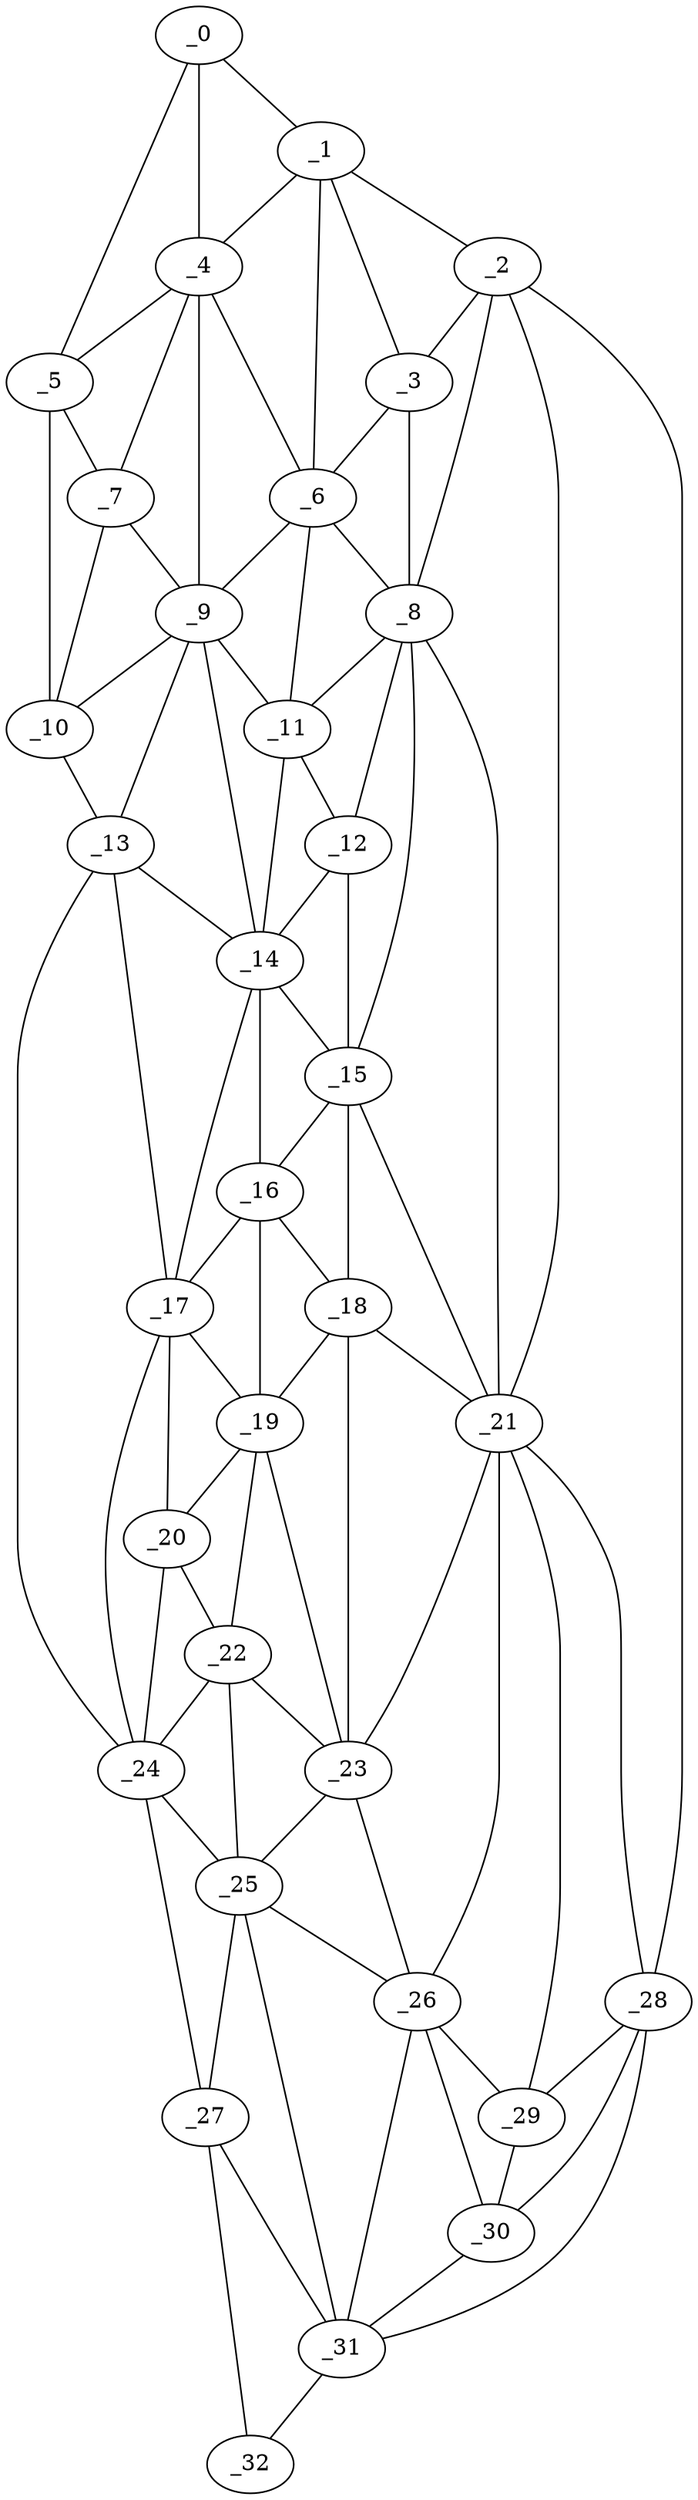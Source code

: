 graph "obj19__175.gxl" {
	_0	 [x=7,
		y=75];
	_1	 [x=11,
		y=58];
	_0 -- _1	 [valence=1];
	_4	 [x=21,
		y=69];
	_0 -- _4	 [valence=2];
	_5	 [x=22,
		y=82];
	_0 -- _5	 [valence=1];
	_2	 [x=16,
		y=42];
	_1 -- _2	 [valence=1];
	_3	 [x=20,
		y=51];
	_1 -- _3	 [valence=1];
	_1 -- _4	 [valence=1];
	_6	 [x=28,
		y=58];
	_1 -- _6	 [valence=2];
	_2 -- _3	 [valence=2];
	_8	 [x=31,
		y=43];
	_2 -- _8	 [valence=1];
	_21	 [x=95,
		y=44];
	_2 -- _21	 [valence=2];
	_28	 [x=114,
		y=44];
	_2 -- _28	 [valence=1];
	_3 -- _6	 [valence=2];
	_3 -- _8	 [valence=1];
	_4 -- _5	 [valence=1];
	_4 -- _6	 [valence=2];
	_7	 [x=28,
		y=74];
	_4 -- _7	 [valence=2];
	_9	 [x=33,
		y=68];
	_4 -- _9	 [valence=2];
	_5 -- _7	 [valence=2];
	_10	 [x=33,
		y=85];
	_5 -- _10	 [valence=1];
	_6 -- _8	 [valence=1];
	_6 -- _9	 [valence=2];
	_11	 [x=44,
		y=58];
	_6 -- _11	 [valence=1];
	_7 -- _9	 [valence=2];
	_7 -- _10	 [valence=2];
	_8 -- _11	 [valence=2];
	_12	 [x=51,
		y=58];
	_8 -- _12	 [valence=2];
	_15	 [x=61,
		y=59];
	_8 -- _15	 [valence=2];
	_8 -- _21	 [valence=2];
	_9 -- _10	 [valence=2];
	_9 -- _11	 [valence=2];
	_13	 [x=53,
		y=86];
	_9 -- _13	 [valence=1];
	_14	 [x=59,
		y=73];
	_9 -- _14	 [valence=2];
	_10 -- _13	 [valence=1];
	_11 -- _12	 [valence=1];
	_11 -- _14	 [valence=1];
	_12 -- _14	 [valence=1];
	_12 -- _15	 [valence=2];
	_13 -- _14	 [valence=2];
	_17	 [x=65,
		y=82];
	_13 -- _17	 [valence=2];
	_24	 [x=99,
		y=85];
	_13 -- _24	 [valence=1];
	_14 -- _15	 [valence=2];
	_16	 [x=65,
		y=73];
	_14 -- _16	 [valence=1];
	_14 -- _17	 [valence=2];
	_15 -- _16	 [valence=2];
	_18	 [x=79,
		y=65];
	_15 -- _18	 [valence=2];
	_15 -- _21	 [valence=2];
	_16 -- _17	 [valence=2];
	_16 -- _18	 [valence=2];
	_19	 [x=87,
		y=73];
	_16 -- _19	 [valence=2];
	_17 -- _19	 [valence=2];
	_20	 [x=88,
		y=81];
	_17 -- _20	 [valence=2];
	_17 -- _24	 [valence=2];
	_18 -- _19	 [valence=1];
	_18 -- _21	 [valence=2];
	_23	 [x=98,
		y=60];
	_18 -- _23	 [valence=2];
	_19 -- _20	 [valence=1];
	_22	 [x=95,
		y=73];
	_19 -- _22	 [valence=2];
	_19 -- _23	 [valence=2];
	_20 -- _22	 [valence=2];
	_20 -- _24	 [valence=1];
	_21 -- _23	 [valence=1];
	_26	 [x=107,
		y=59];
	_21 -- _26	 [valence=1];
	_21 -- _28	 [valence=2];
	_29	 [x=115,
		y=50];
	_21 -- _29	 [valence=2];
	_22 -- _23	 [valence=2];
	_22 -- _24	 [valence=1];
	_25	 [x=105,
		y=73];
	_22 -- _25	 [valence=2];
	_23 -- _25	 [valence=2];
	_23 -- _26	 [valence=1];
	_24 -- _25	 [valence=2];
	_27	 [x=113,
		y=83];
	_24 -- _27	 [valence=1];
	_25 -- _26	 [valence=1];
	_25 -- _27	 [valence=1];
	_31	 [x=123,
		y=68];
	_25 -- _31	 [valence=2];
	_26 -- _29	 [valence=1];
	_30	 [x=118,
		y=57];
	_26 -- _30	 [valence=2];
	_26 -- _31	 [valence=2];
	_27 -- _31	 [valence=1];
	_32	 [x=124,
		y=78];
	_27 -- _32	 [valence=1];
	_28 -- _29	 [valence=1];
	_28 -- _30	 [valence=1];
	_28 -- _31	 [valence=1];
	_29 -- _30	 [valence=2];
	_30 -- _31	 [valence=1];
	_31 -- _32	 [valence=1];
}
